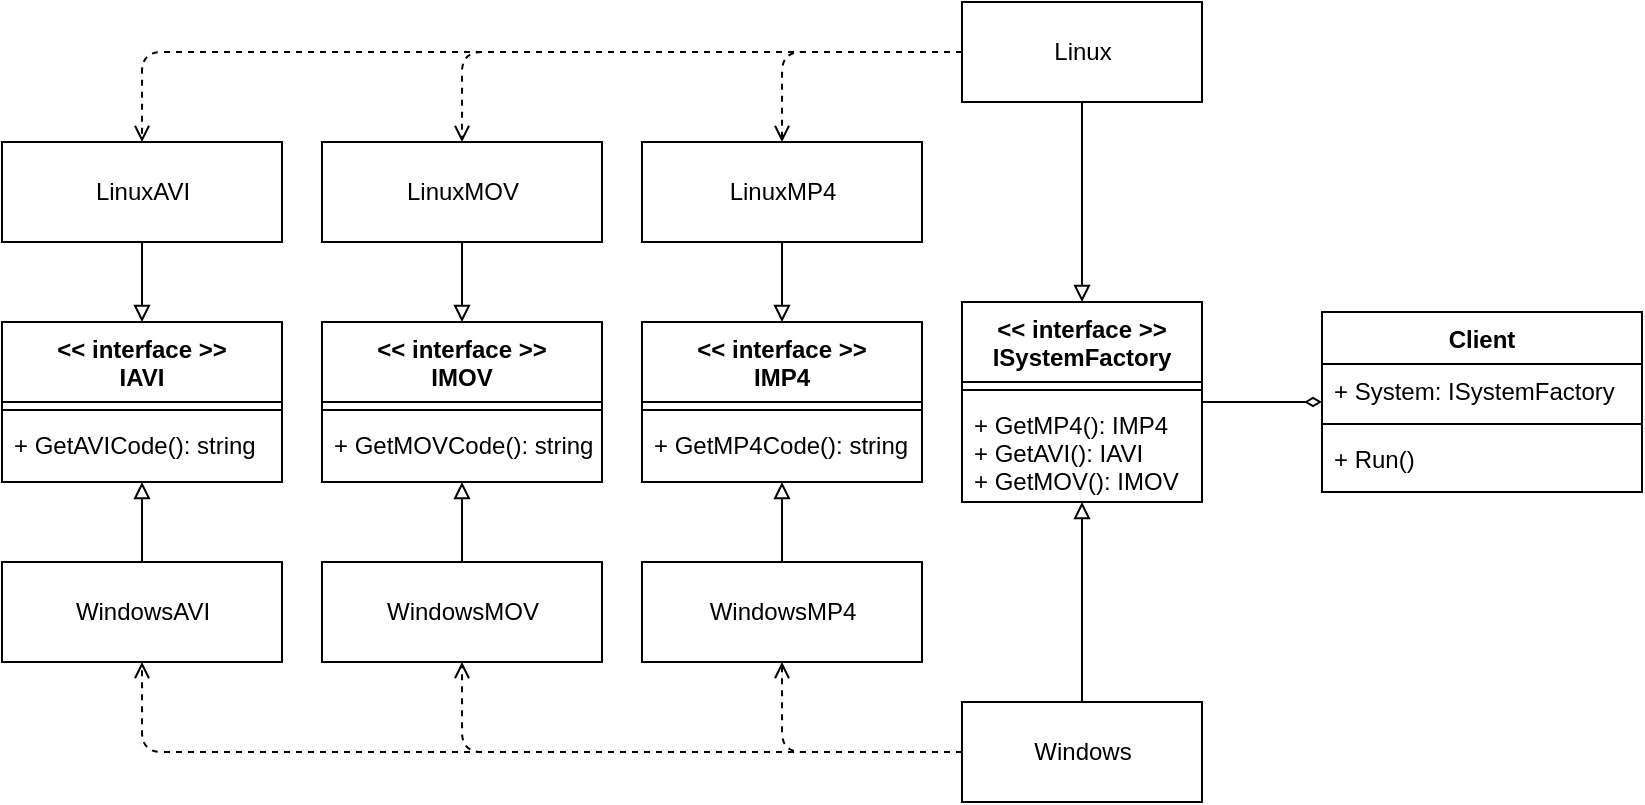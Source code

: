 <mxfile>
    <diagram id="cpYb8ykMxHJAoTG6CC8v" name="第1頁">
        <mxGraphModel dx="748" dy="727" grid="1" gridSize="10" guides="1" tooltips="1" connect="1" arrows="1" fold="1" page="1" pageScale="1" pageWidth="1169" pageHeight="827" math="0" shadow="0">
            <root>
                <mxCell id="0"/>
                <mxCell id="1" parent="0"/>
                <mxCell id="45" value="" style="html=1;endArrow=diamondThin;endFill=0;" edge="1" parent="1" source="2" target="41">
                    <mxGeometry relative="1" as="geometry"/>
                </mxCell>
                <mxCell id="2" value="&lt;&lt; interface &gt;&gt;&#10;ISystemFactory" style="swimlane;fontStyle=1;align=center;verticalAlign=top;childLayout=stackLayout;horizontal=1;startSize=40;horizontalStack=0;resizeParent=1;resizeParentMax=0;resizeLast=0;collapsible=1;marginBottom=0;" vertex="1" parent="1">
                    <mxGeometry x="580" y="200" width="120" height="100" as="geometry"/>
                </mxCell>
                <mxCell id="4" value="" style="line;strokeWidth=1;fillColor=none;align=left;verticalAlign=middle;spacingTop=-1;spacingLeft=3;spacingRight=3;rotatable=0;labelPosition=right;points=[];portConstraint=eastwest;strokeColor=inherit;" vertex="1" parent="2">
                    <mxGeometry y="40" width="120" height="8" as="geometry"/>
                </mxCell>
                <mxCell id="5" value="+ GetMP4(): IMP4&#10;+ GetAVI(): IAVI&#10;+ GetMOV(): IMOV" style="text;strokeColor=none;fillColor=none;align=left;verticalAlign=top;spacingLeft=4;spacingRight=4;overflow=hidden;rotatable=0;points=[[0,0.5],[1,0.5]];portConstraint=eastwest;" vertex="1" parent="2">
                    <mxGeometry y="48" width="120" height="52" as="geometry"/>
                </mxCell>
                <mxCell id="7" value="&lt;&lt; interface &gt;&gt;&#10;IMP4" style="swimlane;fontStyle=1;align=center;verticalAlign=top;childLayout=stackLayout;horizontal=1;startSize=40;horizontalStack=0;resizeParent=1;resizeParentMax=0;resizeLast=0;collapsible=1;marginBottom=0;" vertex="1" parent="1">
                    <mxGeometry x="420" y="210" width="140" height="80" as="geometry"/>
                </mxCell>
                <mxCell id="8" value="" style="line;strokeWidth=1;fillColor=none;align=left;verticalAlign=middle;spacingTop=-1;spacingLeft=3;spacingRight=3;rotatable=0;labelPosition=right;points=[];portConstraint=eastwest;strokeColor=inherit;" vertex="1" parent="7">
                    <mxGeometry y="40" width="140" height="8" as="geometry"/>
                </mxCell>
                <mxCell id="9" value="+ GetMP4Code(): string" style="text;strokeColor=none;fillColor=none;align=left;verticalAlign=top;spacingLeft=4;spacingRight=4;overflow=hidden;rotatable=0;points=[[0,0.5],[1,0.5]];portConstraint=eastwest;" vertex="1" parent="7">
                    <mxGeometry y="48" width="140" height="32" as="geometry"/>
                </mxCell>
                <mxCell id="10" value="&lt;&lt; interface &gt;&gt;&#10;IAVI" style="swimlane;fontStyle=1;align=center;verticalAlign=top;childLayout=stackLayout;horizontal=1;startSize=40;horizontalStack=0;resizeParent=1;resizeParentMax=0;resizeLast=0;collapsible=1;marginBottom=0;" vertex="1" parent="1">
                    <mxGeometry x="100" y="210" width="140" height="80" as="geometry"/>
                </mxCell>
                <mxCell id="11" value="" style="line;strokeWidth=1;fillColor=none;align=left;verticalAlign=middle;spacingTop=-1;spacingLeft=3;spacingRight=3;rotatable=0;labelPosition=right;points=[];portConstraint=eastwest;strokeColor=inherit;" vertex="1" parent="10">
                    <mxGeometry y="40" width="140" height="8" as="geometry"/>
                </mxCell>
                <mxCell id="12" value="+ GetAVICode(): string" style="text;strokeColor=none;fillColor=none;align=left;verticalAlign=top;spacingLeft=4;spacingRight=4;overflow=hidden;rotatable=0;points=[[0,0.5],[1,0.5]];portConstraint=eastwest;" vertex="1" parent="10">
                    <mxGeometry y="48" width="140" height="32" as="geometry"/>
                </mxCell>
                <mxCell id="13" value="&lt;&lt; interface &gt;&gt;&#10;IMOV" style="swimlane;fontStyle=1;align=center;verticalAlign=top;childLayout=stackLayout;horizontal=1;startSize=40;horizontalStack=0;resizeParent=1;resizeParentMax=0;resizeLast=0;collapsible=1;marginBottom=0;" vertex="1" parent="1">
                    <mxGeometry x="260" y="210" width="140" height="80" as="geometry"/>
                </mxCell>
                <mxCell id="14" value="" style="line;strokeWidth=1;fillColor=none;align=left;verticalAlign=middle;spacingTop=-1;spacingLeft=3;spacingRight=3;rotatable=0;labelPosition=right;points=[];portConstraint=eastwest;strokeColor=inherit;" vertex="1" parent="13">
                    <mxGeometry y="40" width="140" height="8" as="geometry"/>
                </mxCell>
                <mxCell id="15" value="+ GetMOVCode(): string" style="text;strokeColor=none;fillColor=none;align=left;verticalAlign=top;spacingLeft=4;spacingRight=4;overflow=hidden;rotatable=0;points=[[0,0.5],[1,0.5]];portConstraint=eastwest;" vertex="1" parent="13">
                    <mxGeometry y="48" width="140" height="32" as="geometry"/>
                </mxCell>
                <mxCell id="24" value="" style="edgeStyle=none;html=1;endArrow=block;endFill=0;" edge="1" parent="1" source="16" target="7">
                    <mxGeometry relative="1" as="geometry"/>
                </mxCell>
                <mxCell id="16" value="LinuxMP4" style="html=1;" vertex="1" parent="1">
                    <mxGeometry x="420" y="120" width="140" height="50" as="geometry"/>
                </mxCell>
                <mxCell id="25" value="" style="edgeStyle=none;html=1;endArrow=block;endFill=0;" edge="1" parent="1" source="17" target="13">
                    <mxGeometry relative="1" as="geometry"/>
                </mxCell>
                <mxCell id="17" value="LinuxMOV" style="html=1;" vertex="1" parent="1">
                    <mxGeometry x="260" y="120" width="140" height="50" as="geometry"/>
                </mxCell>
                <mxCell id="26" value="" style="edgeStyle=none;html=1;endArrow=block;endFill=0;" edge="1" parent="1" source="18" target="10">
                    <mxGeometry relative="1" as="geometry"/>
                </mxCell>
                <mxCell id="18" value="LinuxAVI" style="html=1;" vertex="1" parent="1">
                    <mxGeometry x="100" y="120" width="140" height="50" as="geometry"/>
                </mxCell>
                <mxCell id="27" value="" style="edgeStyle=none;html=1;endArrow=block;endFill=0;" edge="1" parent="1" source="19" target="10">
                    <mxGeometry relative="1" as="geometry"/>
                </mxCell>
                <mxCell id="19" value="WindowsAVI" style="html=1;" vertex="1" parent="1">
                    <mxGeometry x="100" y="330" width="140" height="50" as="geometry"/>
                </mxCell>
                <mxCell id="28" value="" style="edgeStyle=none;html=1;endArrow=block;endFill=0;" edge="1" parent="1" source="20" target="13">
                    <mxGeometry relative="1" as="geometry"/>
                </mxCell>
                <mxCell id="20" value="WindowsMOV" style="html=1;" vertex="1" parent="1">
                    <mxGeometry x="260" y="330" width="140" height="50" as="geometry"/>
                </mxCell>
                <mxCell id="29" value="" style="edgeStyle=none;html=1;endArrow=block;endFill=0;" edge="1" parent="1" source="21" target="7">
                    <mxGeometry relative="1" as="geometry"/>
                </mxCell>
                <mxCell id="21" value="WindowsMP4" style="html=1;" vertex="1" parent="1">
                    <mxGeometry x="420" y="330" width="140" height="50" as="geometry"/>
                </mxCell>
                <mxCell id="30" value="" style="edgeStyle=none;html=1;endArrow=block;endFill=0;" edge="1" parent="1" source="22" target="2">
                    <mxGeometry relative="1" as="geometry"/>
                </mxCell>
                <mxCell id="35" value="" style="edgeStyle=orthogonalEdgeStyle;html=1;dashed=1;endArrow=open;endFill=0;" edge="1" parent="1" source="22" target="18">
                    <mxGeometry relative="1" as="geometry"/>
                </mxCell>
                <mxCell id="36" value="" style="edgeStyle=orthogonalEdgeStyle;html=1;dashed=1;endArrow=open;endFill=0;" edge="1" parent="1" source="22" target="17">
                    <mxGeometry relative="1" as="geometry"/>
                </mxCell>
                <mxCell id="37" value="" style="edgeStyle=orthogonalEdgeStyle;html=1;dashed=1;endArrow=open;endFill=0;" edge="1" parent="1" source="22" target="16">
                    <mxGeometry relative="1" as="geometry"/>
                </mxCell>
                <mxCell id="22" value="Linux" style="html=1;" vertex="1" parent="1">
                    <mxGeometry x="580" y="50" width="120" height="50" as="geometry"/>
                </mxCell>
                <mxCell id="31" value="" style="edgeStyle=none;html=1;endArrow=block;endFill=0;" edge="1" parent="1" source="23" target="2">
                    <mxGeometry relative="1" as="geometry"/>
                </mxCell>
                <mxCell id="32" value="" style="edgeStyle=orthogonalEdgeStyle;html=1;endArrow=open;endFill=0;dashed=1;" edge="1" parent="1" source="23" target="19">
                    <mxGeometry relative="1" as="geometry"/>
                </mxCell>
                <mxCell id="33" value="" style="edgeStyle=orthogonalEdgeStyle;html=1;endArrow=open;endFill=0;dashed=1;" edge="1" parent="1" source="23" target="20">
                    <mxGeometry relative="1" as="geometry"/>
                </mxCell>
                <mxCell id="34" value="" style="edgeStyle=orthogonalEdgeStyle;html=1;endArrow=open;endFill=0;dashed=1;" edge="1" parent="1" source="23" target="21">
                    <mxGeometry relative="1" as="geometry"/>
                </mxCell>
                <mxCell id="23" value="Windows" style="html=1;" vertex="1" parent="1">
                    <mxGeometry x="580" y="400" width="120" height="50" as="geometry"/>
                </mxCell>
                <mxCell id="41" value="Client" style="swimlane;fontStyle=1;align=center;verticalAlign=top;childLayout=stackLayout;horizontal=1;startSize=26;horizontalStack=0;resizeParent=1;resizeParentMax=0;resizeLast=0;collapsible=1;marginBottom=0;" vertex="1" parent="1">
                    <mxGeometry x="760" y="205" width="160" height="90" as="geometry"/>
                </mxCell>
                <mxCell id="42" value="+ System: ISystemFactory" style="text;strokeColor=none;fillColor=none;align=left;verticalAlign=top;spacingLeft=4;spacingRight=4;overflow=hidden;rotatable=0;points=[[0,0.5],[1,0.5]];portConstraint=eastwest;" vertex="1" parent="41">
                    <mxGeometry y="26" width="160" height="26" as="geometry"/>
                </mxCell>
                <mxCell id="43" value="" style="line;strokeWidth=1;fillColor=none;align=left;verticalAlign=middle;spacingTop=-1;spacingLeft=3;spacingRight=3;rotatable=0;labelPosition=right;points=[];portConstraint=eastwest;strokeColor=inherit;" vertex="1" parent="41">
                    <mxGeometry y="52" width="160" height="8" as="geometry"/>
                </mxCell>
                <mxCell id="44" value="+ Run()" style="text;strokeColor=none;fillColor=none;align=left;verticalAlign=top;spacingLeft=4;spacingRight=4;overflow=hidden;rotatable=0;points=[[0,0.5],[1,0.5]];portConstraint=eastwest;" vertex="1" parent="41">
                    <mxGeometry y="60" width="160" height="30" as="geometry"/>
                </mxCell>
            </root>
        </mxGraphModel>
    </diagram>
</mxfile>
